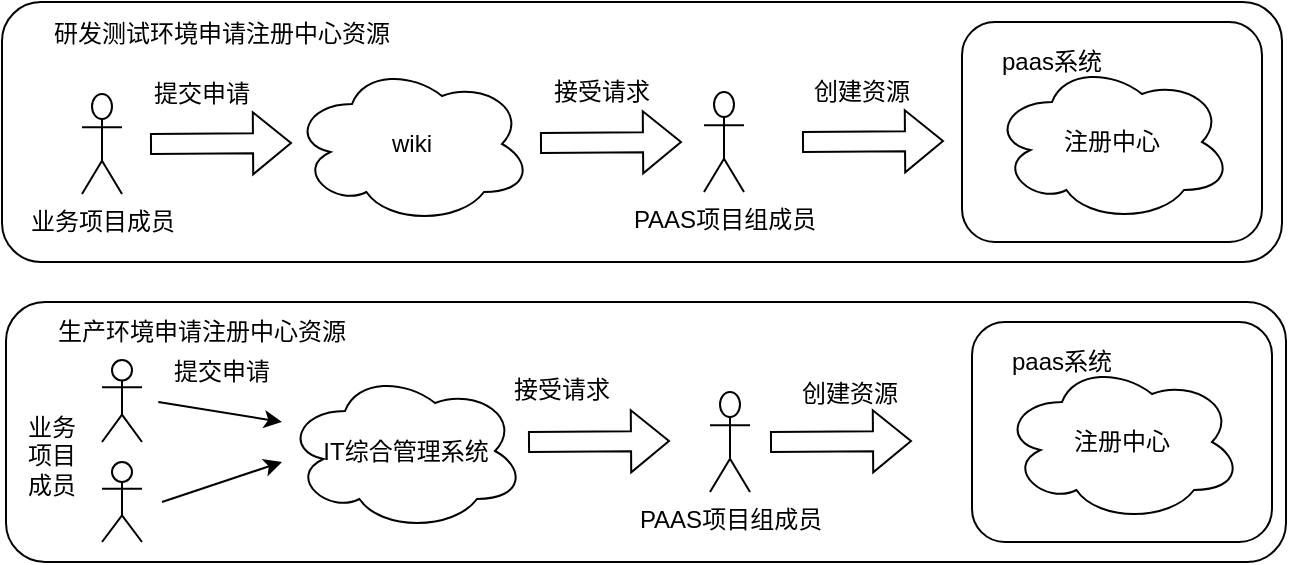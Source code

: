 <mxfile version="16.6.2" type="github" pages="2">
  <diagram id="001CX5hBuPwoKP_Pz7wG" name="Page-1">
    <mxGraphModel dx="946" dy="459" grid="1" gridSize="10" guides="1" tooltips="1" connect="1" arrows="1" fold="1" page="1" pageScale="1" pageWidth="827" pageHeight="1169" math="0" shadow="0">
      <root>
        <mxCell id="0" />
        <mxCell id="1" parent="0" />
        <mxCell id="GBZRQUsu8kr1dwZM1FsC-7" value="" style="rounded=1;whiteSpace=wrap;html=1;" vertex="1" parent="1">
          <mxGeometry x="90" y="90" width="640" height="130" as="geometry" />
        </mxCell>
        <mxCell id="GBZRQUsu8kr1dwZM1FsC-1" value="业务项目成员" style="shape=umlActor;verticalLabelPosition=bottom;verticalAlign=top;html=1;outlineConnect=0;" vertex="1" parent="1">
          <mxGeometry x="130" y="136" width="20" height="50" as="geometry" />
        </mxCell>
        <mxCell id="GBZRQUsu8kr1dwZM1FsC-2" value="wiki" style="ellipse;shape=cloud;whiteSpace=wrap;html=1;" vertex="1" parent="1">
          <mxGeometry x="235" y="121" width="120" height="80" as="geometry" />
        </mxCell>
        <mxCell id="GBZRQUsu8kr1dwZM1FsC-6" value="提交申请" style="text;html=1;strokeColor=none;fillColor=none;align=center;verticalAlign=middle;whiteSpace=wrap;rounded=0;" vertex="1" parent="1">
          <mxGeometry x="160" y="121" width="60" height="30" as="geometry" />
        </mxCell>
        <mxCell id="GBZRQUsu8kr1dwZM1FsC-8" value="研发测试环境申请注册中心资源" style="text;html=1;strokeColor=none;fillColor=none;align=center;verticalAlign=middle;whiteSpace=wrap;rounded=0;" vertex="1" parent="1">
          <mxGeometry x="110" y="91" width="180" height="30" as="geometry" />
        </mxCell>
        <mxCell id="GBZRQUsu8kr1dwZM1FsC-9" value="PAAS项目组成员" style="shape=umlActor;verticalLabelPosition=bottom;verticalAlign=top;html=1;outlineConnect=0;" vertex="1" parent="1">
          <mxGeometry x="441" y="135" width="20" height="50" as="geometry" />
        </mxCell>
        <mxCell id="GBZRQUsu8kr1dwZM1FsC-11" value="" style="shape=flexArrow;endArrow=classic;html=1;rounded=0;" edge="1" parent="1">
          <mxGeometry width="50" height="50" relative="1" as="geometry">
            <mxPoint x="359" y="160.5" as="sourcePoint" />
            <mxPoint x="430" y="160" as="targetPoint" />
          </mxGeometry>
        </mxCell>
        <mxCell id="GBZRQUsu8kr1dwZM1FsC-15" value="接受请求" style="text;html=1;strokeColor=none;fillColor=none;align=center;verticalAlign=middle;whiteSpace=wrap;rounded=0;" vertex="1" parent="1">
          <mxGeometry x="360" y="120" width="60" height="30" as="geometry" />
        </mxCell>
        <mxCell id="GBZRQUsu8kr1dwZM1FsC-18" value="" style="shape=flexArrow;endArrow=classic;html=1;rounded=0;" edge="1" parent="1">
          <mxGeometry width="50" height="50" relative="1" as="geometry">
            <mxPoint x="490" y="160" as="sourcePoint" />
            <mxPoint x="561" y="159.5" as="targetPoint" />
          </mxGeometry>
        </mxCell>
        <mxCell id="GBZRQUsu8kr1dwZM1FsC-19" value="" style="shape=flexArrow;endArrow=classic;html=1;rounded=0;" edge="1" parent="1">
          <mxGeometry width="50" height="50" relative="1" as="geometry">
            <mxPoint x="164" y="161" as="sourcePoint" />
            <mxPoint x="235" y="160.5" as="targetPoint" />
          </mxGeometry>
        </mxCell>
        <mxCell id="GBZRQUsu8kr1dwZM1FsC-20" value="创建资源" style="text;html=1;strokeColor=none;fillColor=none;align=center;verticalAlign=middle;whiteSpace=wrap;rounded=0;" vertex="1" parent="1">
          <mxGeometry x="490" y="120" width="60" height="30" as="geometry" />
        </mxCell>
        <mxCell id="GBZRQUsu8kr1dwZM1FsC-23" value="" style="rounded=1;whiteSpace=wrap;html=1;" vertex="1" parent="1">
          <mxGeometry x="92" y="240" width="640" height="130" as="geometry" />
        </mxCell>
        <mxCell id="GBZRQUsu8kr1dwZM1FsC-24" value="PAAS项目组成员" style="shape=umlActor;verticalLabelPosition=bottom;verticalAlign=top;html=1;outlineConnect=0;" vertex="1" parent="1">
          <mxGeometry x="444" y="285" width="20" height="50" as="geometry" />
        </mxCell>
        <mxCell id="GBZRQUsu8kr1dwZM1FsC-27" value="生产环境申请注册中心资源" style="text;html=1;strokeColor=none;fillColor=none;align=center;verticalAlign=middle;whiteSpace=wrap;rounded=0;" vertex="1" parent="1">
          <mxGeometry x="100" y="240" width="180" height="30" as="geometry" />
        </mxCell>
        <mxCell id="GBZRQUsu8kr1dwZM1FsC-32" value="" style="shape=flexArrow;endArrow=classic;html=1;rounded=0;" edge="1" parent="1">
          <mxGeometry width="50" height="50" relative="1" as="geometry">
            <mxPoint x="474" y="310" as="sourcePoint" />
            <mxPoint x="545" y="309.5" as="targetPoint" />
          </mxGeometry>
        </mxCell>
        <mxCell id="GBZRQUsu8kr1dwZM1FsC-33" value="" style="shape=flexArrow;endArrow=classic;html=1;rounded=0;" edge="1" parent="1">
          <mxGeometry width="50" height="50" relative="1" as="geometry">
            <mxPoint x="353" y="310" as="sourcePoint" />
            <mxPoint x="424" y="309.5" as="targetPoint" />
          </mxGeometry>
        </mxCell>
        <mxCell id="GBZRQUsu8kr1dwZM1FsC-34" value="创建资源" style="text;html=1;strokeColor=none;fillColor=none;align=center;verticalAlign=middle;whiteSpace=wrap;rounded=0;" vertex="1" parent="1">
          <mxGeometry x="484" y="271" width="60" height="30" as="geometry" />
        </mxCell>
        <mxCell id="0szxZEePPq6LhM-yPo1T-6" value="" style="ellipse;shape=cloud;whiteSpace=wrap;html=1;rounded=0;sketch=0;" vertex="1" parent="1">
          <mxGeometry x="597" y="270" width="120" height="80" as="geometry" />
        </mxCell>
        <mxCell id="0szxZEePPq6LhM-yPo1T-21" value="" style="shape=umlActor;verticalLabelPosition=bottom;verticalAlign=top;html=1;outlineConnect=0;rounded=0;sketch=0;" vertex="1" parent="1">
          <mxGeometry x="140" y="320" width="20" height="40" as="geometry" />
        </mxCell>
        <mxCell id="0szxZEePPq6LhM-yPo1T-23" value="" style="shape=umlActor;verticalLabelPosition=bottom;verticalAlign=top;html=1;outlineConnect=0;rounded=0;sketch=0;" vertex="1" parent="1">
          <mxGeometry x="140" y="269" width="20" height="41" as="geometry" />
        </mxCell>
        <mxCell id="0szxZEePPq6LhM-yPo1T-26" value="业务项目成员" style="text;html=1;strokeColor=none;fillColor=none;align=center;verticalAlign=middle;whiteSpace=wrap;rounded=0;sketch=0;" vertex="1" parent="1">
          <mxGeometry x="100" y="274.5" width="30" height="85.5" as="geometry" />
        </mxCell>
        <mxCell id="0szxZEePPq6LhM-yPo1T-29" value="" style="endArrow=classic;html=1;rounded=1;sketch=0;curved=0;exitX=0.119;exitY=0.385;exitDx=0;exitDy=0;exitPerimeter=0;" edge="1" parent="1" source="GBZRQUsu8kr1dwZM1FsC-23">
          <mxGeometry width="50" height="50" relative="1" as="geometry">
            <mxPoint x="390" y="410" as="sourcePoint" />
            <mxPoint x="230" y="300" as="targetPoint" />
          </mxGeometry>
        </mxCell>
        <mxCell id="0szxZEePPq6LhM-yPo1T-32" value="" style="rounded=1;whiteSpace=wrap;html=1;sketch=0;" vertex="1" parent="1">
          <mxGeometry x="575" y="250" width="150" height="110" as="geometry" />
        </mxCell>
        <mxCell id="0szxZEePPq6LhM-yPo1T-30" value="" style="endArrow=classic;html=1;rounded=1;sketch=0;curved=0;" edge="1" parent="1">
          <mxGeometry width="50" height="50" relative="1" as="geometry">
            <mxPoint x="170" y="340" as="sourcePoint" />
            <mxPoint x="230" y="320" as="targetPoint" />
          </mxGeometry>
        </mxCell>
        <mxCell id="0szxZEePPq6LhM-yPo1T-7" value="注册中心" style="ellipse;shape=cloud;whiteSpace=wrap;html=1;rounded=0;sketch=0;" vertex="1" parent="1">
          <mxGeometry x="590" y="270" width="120" height="80" as="geometry" />
        </mxCell>
        <mxCell id="0szxZEePPq6LhM-yPo1T-34" value="paas系统" style="text;html=1;strokeColor=none;fillColor=none;align=center;verticalAlign=middle;whiteSpace=wrap;rounded=0;sketch=0;" vertex="1" parent="1">
          <mxGeometry x="590" y="255" width="60" height="30" as="geometry" />
        </mxCell>
        <mxCell id="0szxZEePPq6LhM-yPo1T-35" value="" style="rounded=1;whiteSpace=wrap;html=1;sketch=0;" vertex="1" parent="1">
          <mxGeometry x="570" y="100" width="150" height="110" as="geometry" />
        </mxCell>
        <mxCell id="0szxZEePPq6LhM-yPo1T-36" value="注册中心" style="ellipse;shape=cloud;whiteSpace=wrap;html=1;rounded=0;sketch=0;" vertex="1" parent="1">
          <mxGeometry x="585" y="120" width="120" height="80" as="geometry" />
        </mxCell>
        <mxCell id="0szxZEePPq6LhM-yPo1T-37" value="paas系统" style="text;html=1;strokeColor=none;fillColor=none;align=center;verticalAlign=middle;whiteSpace=wrap;rounded=0;sketch=0;" vertex="1" parent="1">
          <mxGeometry x="585" y="105" width="60" height="30" as="geometry" />
        </mxCell>
        <mxCell id="0szxZEePPq6LhM-yPo1T-38" value="IT综合管理系统" style="ellipse;shape=cloud;whiteSpace=wrap;html=1;" vertex="1" parent="1">
          <mxGeometry x="231.5" y="274.5" width="120" height="80" as="geometry" />
        </mxCell>
        <mxCell id="0szxZEePPq6LhM-yPo1T-39" value="接受请求" style="text;html=1;strokeColor=none;fillColor=none;align=center;verticalAlign=middle;whiteSpace=wrap;rounded=0;" vertex="1" parent="1">
          <mxGeometry x="340" y="269" width="60" height="30" as="geometry" />
        </mxCell>
        <mxCell id="0szxZEePPq6LhM-yPo1T-40" value="提交申请" style="text;html=1;strokeColor=none;fillColor=none;align=center;verticalAlign=middle;whiteSpace=wrap;rounded=0;" vertex="1" parent="1">
          <mxGeometry x="170" y="260" width="60" height="30" as="geometry" />
        </mxCell>
      </root>
    </mxGraphModel>
  </diagram>
  <diagram id="87_Q6ZFnAjFzDvUmJnOb" name="Page-2">
    <mxGraphModel dx="1773" dy="459" grid="1" gridSize="10" guides="1" tooltips="1" connect="1" arrows="1" fold="1" page="1" pageScale="1" pageWidth="827" pageHeight="1169" math="0" shadow="0">
      <root>
        <mxCell id="Rrpha_GVpdCCVJFFokgs-0" />
        <mxCell id="Rrpha_GVpdCCVJFFokgs-1" parent="Rrpha_GVpdCCVJFFokgs-0" />
        <mxCell id="Klzu4R9G3DR6JgfbhCAA-0" value="" style="rounded=0;whiteSpace=wrap;html=1;sketch=0;dashed=1;" vertex="1" parent="Rrpha_GVpdCCVJFFokgs-1">
          <mxGeometry x="240" y="585" width="300" height="95" as="geometry" />
        </mxCell>
        <mxCell id="Klzu4R9G3DR6JgfbhCAA-1" value="注册中心" style="ellipse;shape=cloud;whiteSpace=wrap;html=1;rounded=0;sketch=0;" vertex="1" parent="Rrpha_GVpdCCVJFFokgs-1">
          <mxGeometry x="270" y="442" width="120" height="80" as="geometry" />
        </mxCell>
        <mxCell id="Klzu4R9G3DR6JgfbhCAA-2" value="配置中心" style="sketch=0;outlineConnect=0;fontColor=#232F3E;gradientColor=none;fillColor=#232F3D;strokeColor=none;dashed=0;verticalLabelPosition=bottom;verticalAlign=top;align=center;html=1;fontSize=12;fontStyle=0;aspect=fixed;pointerEvents=1;shape=mxgraph.aws4.documents2;rounded=0;" vertex="1" parent="Rrpha_GVpdCCVJFFokgs-1">
          <mxGeometry x="414.0" y="439.99" width="58.42" height="68.01" as="geometry" />
        </mxCell>
        <mxCell id="Klzu4R9G3DR6JgfbhCAA-3" value="运营服务项目成员" style="shape=umlActor;verticalLabelPosition=bottom;verticalAlign=top;html=1;outlineConnect=0;rounded=0;sketch=0;" vertex="1" parent="Rrpha_GVpdCCVJFFokgs-1">
          <mxGeometry x="550" y="468" width="20" height="40" as="geometry" />
        </mxCell>
        <mxCell id="Klzu4R9G3DR6JgfbhCAA-4" value="" style="shape=flexArrow;endArrow=classic;html=1;rounded=1;sketch=0;curved=0;endWidth=13;endSize=5.33;" edge="1" parent="Rrpha_GVpdCCVJFFokgs-1">
          <mxGeometry width="50" height="50" relative="1" as="geometry">
            <mxPoint x="540" y="493.5" as="sourcePoint" />
            <mxPoint x="490" y="493.5" as="targetPoint" />
          </mxGeometry>
        </mxCell>
        <mxCell id="Klzu4R9G3DR6JgfbhCAA-5" value="创建资源" style="text;html=1;strokeColor=none;fillColor=none;align=center;verticalAlign=middle;whiteSpace=wrap;rounded=0;sketch=0;" vertex="1" parent="Rrpha_GVpdCCVJFFokgs-1">
          <mxGeometry x="484" y="450" width="60" height="30" as="geometry" />
        </mxCell>
        <mxCell id="Klzu4R9G3DR6JgfbhCAA-6" value="业务项目成员" style="shape=umlActor;verticalLabelPosition=bottom;verticalAlign=top;html=1;outlineConnect=0;rounded=0;sketch=0;" vertex="1" parent="Rrpha_GVpdCCVJFFokgs-1">
          <mxGeometry x="650" y="466" width="20" height="42" as="geometry" />
        </mxCell>
        <mxCell id="Klzu4R9G3DR6JgfbhCAA-7" value="" style="shape=flexArrow;endArrow=classic;html=1;rounded=1;sketch=0;curved=0;endWidth=14;endSize=5;" edge="1" parent="Rrpha_GVpdCCVJFFokgs-1">
          <mxGeometry width="50" height="50" relative="1" as="geometry">
            <mxPoint x="637" y="493" as="sourcePoint" />
            <mxPoint x="587" y="493" as="targetPoint" />
          </mxGeometry>
        </mxCell>
        <mxCell id="Klzu4R9G3DR6JgfbhCAA-8" value="提交申请" style="text;html=1;strokeColor=none;fillColor=none;align=center;verticalAlign=middle;whiteSpace=wrap;rounded=0;sketch=0;" vertex="1" parent="Rrpha_GVpdCCVJFFokgs-1">
          <mxGeometry x="585" y="450" width="60" height="30" as="geometry" />
        </mxCell>
        <mxCell id="Klzu4R9G3DR6JgfbhCAA-9" value="应用实例" style="rounded=1;whiteSpace=wrap;html=1;sketch=0;" vertex="1" parent="Rrpha_GVpdCCVJFFokgs-1">
          <mxGeometry x="250" y="600" width="120" height="60" as="geometry" />
        </mxCell>
        <mxCell id="Klzu4R9G3DR6JgfbhCAA-10" value="应用实例" style="rounded=1;whiteSpace=wrap;html=1;sketch=0;" vertex="1" parent="Rrpha_GVpdCCVJFFokgs-1">
          <mxGeometry x="411" y="600" width="120" height="60" as="geometry" />
        </mxCell>
        <mxCell id="Klzu4R9G3DR6JgfbhCAA-11" value="" style="shape=flexArrow;endArrow=classic;startArrow=classic;html=1;rounded=1;sketch=0;curved=0;startWidth=12;startSize=3.33;endWidth=12;endSize=3.33;" edge="1" parent="Rrpha_GVpdCCVJFFokgs-1">
          <mxGeometry width="100" height="100" relative="1" as="geometry">
            <mxPoint x="327" y="582" as="sourcePoint" />
            <mxPoint x="327" y="524" as="targetPoint" />
          </mxGeometry>
        </mxCell>
        <mxCell id="Klzu4R9G3DR6JgfbhCAA-12" value="" style="shape=flexArrow;endArrow=classic;startArrow=classic;html=1;rounded=1;sketch=0;curved=0;startWidth=12;startSize=3.33;endWidth=12;endSize=3.33;" edge="1" parent="Rrpha_GVpdCCVJFFokgs-1">
          <mxGeometry width="100" height="100" relative="1" as="geometry">
            <mxPoint x="446.71" y="580" as="sourcePoint" />
            <mxPoint x="446.71" y="533.99" as="targetPoint" />
          </mxGeometry>
        </mxCell>
        <mxCell id="Klzu4R9G3DR6JgfbhCAA-13" style="edgeStyle=orthogonalEdgeStyle;curved=0;rounded=1;sketch=0;orthogonalLoop=1;jettySize=auto;html=1;exitX=0;exitY=0;exitDx=120;exitDy=50;exitPerimeter=0;entryX=0.07;entryY=0.4;entryDx=0;entryDy=0;entryPerimeter=0;" edge="1" parent="Rrpha_GVpdCCVJFFokgs-1" source="Klzu4R9G3DR6JgfbhCAA-15" target="Klzu4R9G3DR6JgfbhCAA-1">
          <mxGeometry relative="1" as="geometry" />
        </mxCell>
        <mxCell id="Klzu4R9G3DR6JgfbhCAA-14" style="edgeStyle=orthogonalEdgeStyle;curved=0;rounded=1;sketch=0;orthogonalLoop=1;jettySize=auto;html=1;exitX=0;exitY=0;exitDx=120;exitDy=50;exitPerimeter=0;" edge="1" parent="Rrpha_GVpdCCVJFFokgs-1" source="Klzu4R9G3DR6JgfbhCAA-15" target="Klzu4R9G3DR6JgfbhCAA-2">
          <mxGeometry relative="1" as="geometry">
            <Array as="points">
              <mxPoint x="220" y="420" />
              <mxPoint x="443" y="420" />
            </Array>
          </mxGeometry>
        </mxCell>
        <mxCell id="iw4-1rK7xSrErWaZqf2e-0" style="edgeStyle=orthogonalEdgeStyle;curved=0;rounded=1;sketch=0;orthogonalLoop=1;jettySize=auto;html=1;exitX=0;exitY=0;exitDx=70;exitDy=80;exitPerimeter=0;" edge="1" parent="Rrpha_GVpdCCVJFFokgs-1" source="Klzu4R9G3DR6JgfbhCAA-15" target="Klzu4R9G3DR6JgfbhCAA-16">
          <mxGeometry relative="1" as="geometry" />
        </mxCell>
        <mxCell id="Klzu4R9G3DR6JgfbhCAA-15" value="服务治理" style="shape=cube;whiteSpace=wrap;html=1;boundedLbl=1;backgroundOutline=1;darkOpacity=0.05;darkOpacity2=0.1;rounded=0;sketch=0;" vertex="1" parent="Rrpha_GVpdCCVJFFokgs-1">
          <mxGeometry x="100" y="450" width="120" height="80" as="geometry" />
        </mxCell>
        <mxCell id="Klzu4R9G3DR6JgfbhCAA-16" value="服务网关" style="sketch=0;points=[[0,0,0],[0.25,0,0],[0.5,0,0],[0.75,0,0],[1,0,0],[0,1,0],[0.25,1,0],[0.5,1,0],[0.75,1,0],[1,1,0],[0,0.25,0],[0,0.5,0],[0,0.75,0],[1,0.25,0],[1,0.5,0],[1,0.75,0]];outlineConnect=0;fontColor=#232F3E;gradientColor=#FFFFFF;gradientDirection=north;fillColor=#FFFFFF;strokeColor=#000000;dashed=0;verticalLabelPosition=bottom;verticalAlign=top;align=center;html=1;fontSize=12;fontStyle=0;aspect=fixed;shape=mxgraph.aws4.resourceIcon;resIcon=mxgraph.aws4.api_gateway;rounded=0;" vertex="1" parent="Rrpha_GVpdCCVJFFokgs-1">
          <mxGeometry x="110" y="585" width="78" height="78" as="geometry" />
        </mxCell>
        <mxCell id="iw4-1rK7xSrErWaZqf2e-1" value="业务项目成员" style="shape=umlActor;verticalLabelPosition=bottom;verticalAlign=top;html=1;outlineConnect=0;rounded=0;sketch=0;" vertex="1" parent="Rrpha_GVpdCCVJFFokgs-1">
          <mxGeometry x="10" y="450" width="20" height="42" as="geometry" />
        </mxCell>
        <mxCell id="iw4-1rK7xSrErWaZqf2e-2" value="" style="shape=flexArrow;endArrow=classic;html=1;rounded=1;sketch=0;curved=0;endWidth=10;endSize=5.35;entryX=-0.033;entryY=0.3;entryDx=0;entryDy=0;entryPerimeter=0;" edge="1" parent="Rrpha_GVpdCCVJFFokgs-1" target="Klzu4R9G3DR6JgfbhCAA-15">
          <mxGeometry width="50" height="50" relative="1" as="geometry">
            <mxPoint x="40" y="474" as="sourcePoint" />
            <mxPoint x="100" y="450" as="targetPoint" />
          </mxGeometry>
        </mxCell>
        <mxCell id="iw4-1rK7xSrErWaZqf2e-3" style="edgeStyle=orthogonalEdgeStyle;curved=0;rounded=1;sketch=0;orthogonalLoop=1;jettySize=auto;html=1;exitX=0.5;exitY=1;exitDx=0;exitDy=0;" edge="1" parent="Rrpha_GVpdCCVJFFokgs-1" source="Klzu4R9G3DR6JgfbhCAA-0" target="Klzu4R9G3DR6JgfbhCAA-0">
          <mxGeometry relative="1" as="geometry" />
        </mxCell>
        <mxCell id="iw4-1rK7xSrErWaZqf2e-4" value="设置" style="text;html=1;strokeColor=none;fillColor=none;align=center;verticalAlign=middle;whiteSpace=wrap;rounded=0;sketch=0;" vertex="1" parent="Rrpha_GVpdCCVJFFokgs-1">
          <mxGeometry x="30" y="436" width="60" height="30" as="geometry" />
        </mxCell>
      </root>
    </mxGraphModel>
  </diagram>
</mxfile>

